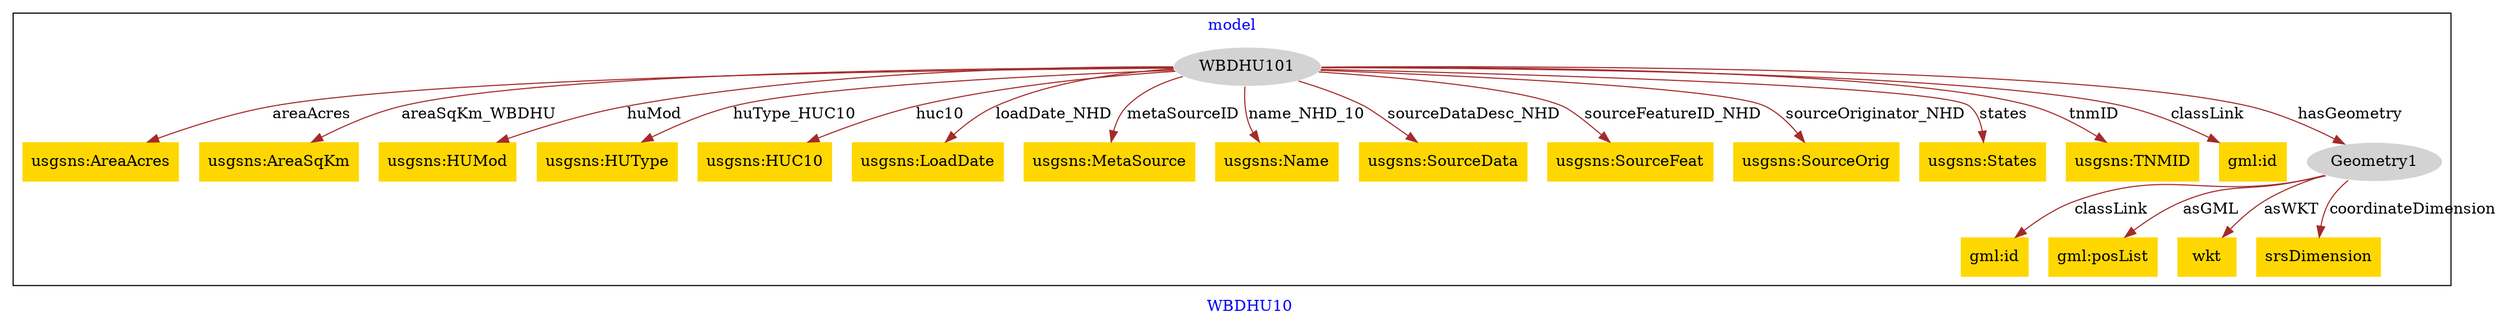 digraph n0 {
fontcolor="blue"
remincross="true"
label="WBDHU10"
subgraph cluster {
label="model"
n2[style="filled",color="white",fillcolor="lightgray",label="WBDHU101"];
n3[shape="plaintext",style="filled",fillcolor="gold",label="usgsns:AreaAcres"];
n4[shape="plaintext",style="filled",fillcolor="gold",label="usgsns:AreaSqKm"];
n5[shape="plaintext",style="filled",fillcolor="gold",label="usgsns:HUMod"];
n6[shape="plaintext",style="filled",fillcolor="gold",label="usgsns:HUType"];
n7[shape="plaintext",style="filled",fillcolor="gold",label="usgsns:HUC10"];
n8[shape="plaintext",style="filled",fillcolor="gold",label="usgsns:LoadDate"];
n9[shape="plaintext",style="filled",fillcolor="gold",label="usgsns:MetaSource"];
n10[shape="plaintext",style="filled",fillcolor="gold",label="usgsns:Name"];
n11[shape="plaintext",style="filled",fillcolor="gold",label="usgsns:SourceData"];
n12[shape="plaintext",style="filled",fillcolor="gold",label="usgsns:SourceFeat"];
n13[shape="plaintext",style="filled",fillcolor="gold",label="usgsns:SourceOrig"];
n14[shape="plaintext",style="filled",fillcolor="gold",label="usgsns:States"];
n15[shape="plaintext",style="filled",fillcolor="gold",label="usgsns:TNMID"];
n16[shape="plaintext",style="filled",fillcolor="gold",label="gml:id"];
n17[style="filled",color="white",fillcolor="lightgray",label="Geometry1"];
n18[shape="plaintext",style="filled",fillcolor="gold",label="gml:id"];
n19[shape="plaintext",style="filled",fillcolor="gold",label="gml:posList"];
n20[shape="plaintext",style="filled",fillcolor="gold",label="wkt"];
n21[shape="plaintext",style="filled",fillcolor="gold",label="srsDimension"];
}
n2 -> n3[color="brown",fontcolor="black",label="areaAcres"]
n2 -> n4[color="brown",fontcolor="black",label="areaSqKm_WBDHU"]
n2 -> n5[color="brown",fontcolor="black",label="huMod"]
n2 -> n6[color="brown",fontcolor="black",label="huType_HUC10"]
n2 -> n7[color="brown",fontcolor="black",label="huc10"]
n2 -> n8[color="brown",fontcolor="black",label="loadDate_NHD"]
n2 -> n9[color="brown",fontcolor="black",label="metaSourceID"]
n2 -> n10[color="brown",fontcolor="black",label="name_NHD_10"]
n2 -> n11[color="brown",fontcolor="black",label="sourceDataDesc_NHD"]
n2 -> n12[color="brown",fontcolor="black",label="sourceFeatureID_NHD"]
n2 -> n13[color="brown",fontcolor="black",label="sourceOriginator_NHD"]
n2 -> n14[color="brown",fontcolor="black",label="states"]
n2 -> n15[color="brown",fontcolor="black",label="tnmID"]
n2 -> n16[color="brown",fontcolor="black",label="classLink"]
n2 -> n17[color="brown",fontcolor="black",label="hasGeometry"]
n17 -> n18[color="brown",fontcolor="black",label="classLink"]
n17 -> n19[color="brown",fontcolor="black",label="asGML"]
n17 -> n20[color="brown",fontcolor="black",label="asWKT"]
n17 -> n21[color="brown",fontcolor="black",label="coordinateDimension"]
}
